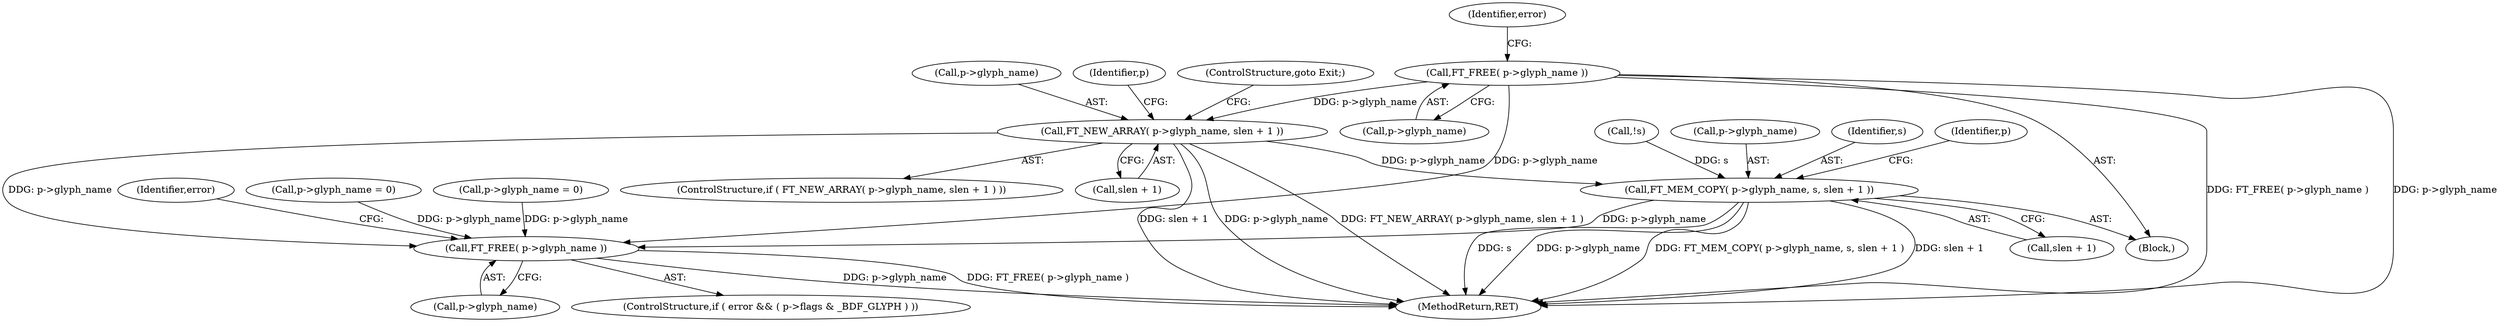 digraph "0_savannah_07bdb6e289c7954e2a533039dc93c1c136099d2d@pointer" {
"1000404" [label="(Call,FT_FREE( p->glyph_name ))"];
"1000448" [label="(Call,FT_NEW_ARRAY( p->glyph_name, slen + 1 ))"];
"1000456" [label="(Call,FT_MEM_COPY( p->glyph_name, s, slen + 1 ))"];
"1001562" [label="(Call,FT_FREE( p->glyph_name ))"];
"1000690" [label="(Call,p->glyph_name = 0)"];
"1001562" [label="(Call,FT_FREE( p->glyph_name ))"];
"1000456" [label="(Call,FT_MEM_COPY( p->glyph_name, s, slen + 1 ))"];
"1000440" [label="(Call,!s)"];
"1001567" [label="(Identifier,error)"];
"1000404" [label="(Call,FT_FREE( p->glyph_name ))"];
"1000447" [label="(ControlStructure,if ( FT_NEW_ARRAY( p->glyph_name, slen + 1 ) ))"];
"1000457" [label="(Call,p->glyph_name)"];
"1000405" [label="(Call,p->glyph_name)"];
"1000763" [label="(Call,p->glyph_name = 0)"];
"1001563" [label="(Call,p->glyph_name)"];
"1000461" [label="(Call,slen + 1)"];
"1000403" [label="(Block,)"];
"1000455" [label="(ControlStructure,goto Exit;)"];
"1000449" [label="(Call,p->glyph_name)"];
"1000460" [label="(Identifier,s)"];
"1000466" [label="(Identifier,p)"];
"1000458" [label="(Identifier,p)"];
"1000452" [label="(Call,slen + 1)"];
"1001568" [label="(MethodReturn,RET)"];
"1000409" [label="(Identifier,error)"];
"1001554" [label="(ControlStructure,if ( error && ( p->flags & _BDF_GLYPH ) ))"];
"1000448" [label="(Call,FT_NEW_ARRAY( p->glyph_name, slen + 1 ))"];
"1000404" -> "1000403"  [label="AST: "];
"1000404" -> "1000405"  [label="CFG: "];
"1000405" -> "1000404"  [label="AST: "];
"1000409" -> "1000404"  [label="CFG: "];
"1000404" -> "1001568"  [label="DDG: p->glyph_name"];
"1000404" -> "1001568"  [label="DDG: FT_FREE( p->glyph_name )"];
"1000404" -> "1000448"  [label="DDG: p->glyph_name"];
"1000404" -> "1001562"  [label="DDG: p->glyph_name"];
"1000448" -> "1000447"  [label="AST: "];
"1000448" -> "1000452"  [label="CFG: "];
"1000449" -> "1000448"  [label="AST: "];
"1000452" -> "1000448"  [label="AST: "];
"1000455" -> "1000448"  [label="CFG: "];
"1000458" -> "1000448"  [label="CFG: "];
"1000448" -> "1001568"  [label="DDG: slen + 1"];
"1000448" -> "1001568"  [label="DDG: p->glyph_name"];
"1000448" -> "1001568"  [label="DDG: FT_NEW_ARRAY( p->glyph_name, slen + 1 )"];
"1000448" -> "1000456"  [label="DDG: p->glyph_name"];
"1000448" -> "1001562"  [label="DDG: p->glyph_name"];
"1000456" -> "1000403"  [label="AST: "];
"1000456" -> "1000461"  [label="CFG: "];
"1000457" -> "1000456"  [label="AST: "];
"1000460" -> "1000456"  [label="AST: "];
"1000461" -> "1000456"  [label="AST: "];
"1000466" -> "1000456"  [label="CFG: "];
"1000456" -> "1001568"  [label="DDG: slen + 1"];
"1000456" -> "1001568"  [label="DDG: s"];
"1000456" -> "1001568"  [label="DDG: p->glyph_name"];
"1000456" -> "1001568"  [label="DDG: FT_MEM_COPY( p->glyph_name, s, slen + 1 )"];
"1000440" -> "1000456"  [label="DDG: s"];
"1000456" -> "1001562"  [label="DDG: p->glyph_name"];
"1001562" -> "1001554"  [label="AST: "];
"1001562" -> "1001563"  [label="CFG: "];
"1001563" -> "1001562"  [label="AST: "];
"1001567" -> "1001562"  [label="CFG: "];
"1001562" -> "1001568"  [label="DDG: p->glyph_name"];
"1001562" -> "1001568"  [label="DDG: FT_FREE( p->glyph_name )"];
"1000763" -> "1001562"  [label="DDG: p->glyph_name"];
"1000690" -> "1001562"  [label="DDG: p->glyph_name"];
}
